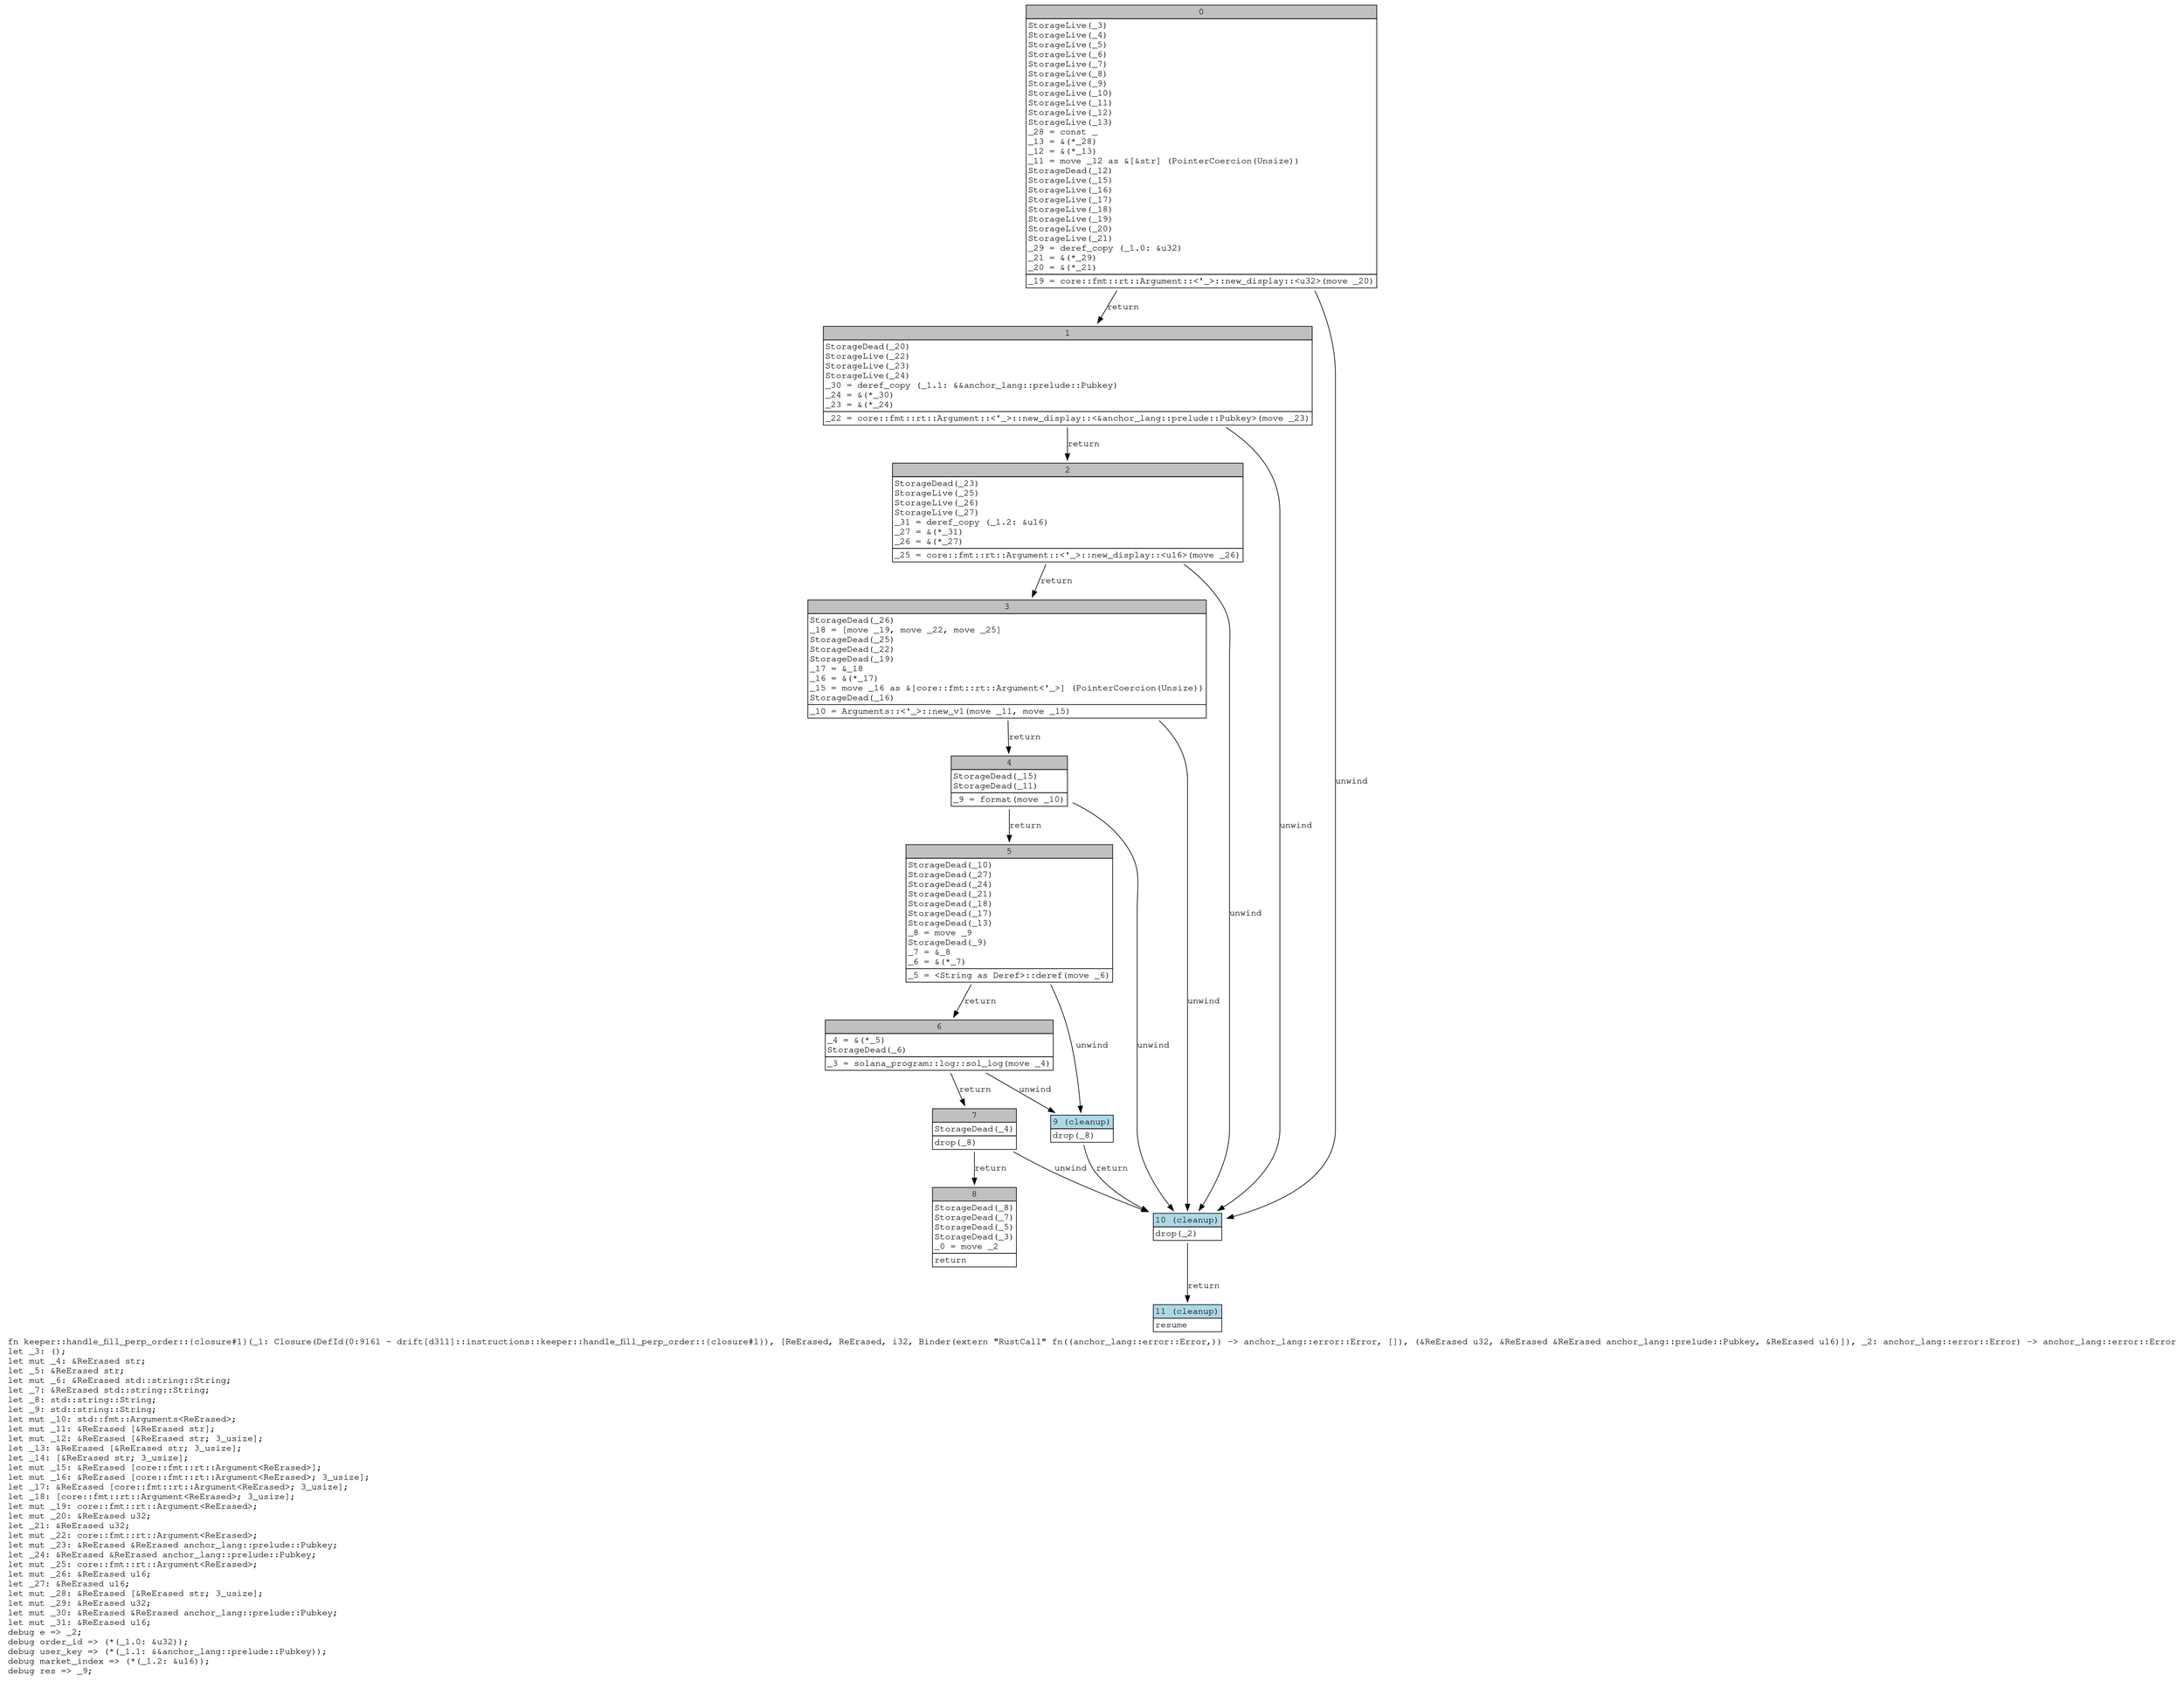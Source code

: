 digraph Mir_0_9161 {
    graph [fontname="Courier, monospace"];
    node [fontname="Courier, monospace"];
    edge [fontname="Courier, monospace"];
    label=<fn keeper::handle_fill_perp_order::{closure#1}(_1: Closure(DefId(0:9161 ~ drift[d311]::instructions::keeper::handle_fill_perp_order::{closure#1}), [ReErased, ReErased, i32, Binder(extern &quot;RustCall&quot; fn((anchor_lang::error::Error,)) -&gt; anchor_lang::error::Error, []), (&amp;ReErased u32, &amp;ReErased &amp;ReErased anchor_lang::prelude::Pubkey, &amp;ReErased u16)]), _2: anchor_lang::error::Error) -&gt; anchor_lang::error::Error<br align="left"/>let _3: ();<br align="left"/>let mut _4: &amp;ReErased str;<br align="left"/>let _5: &amp;ReErased str;<br align="left"/>let mut _6: &amp;ReErased std::string::String;<br align="left"/>let _7: &amp;ReErased std::string::String;<br align="left"/>let _8: std::string::String;<br align="left"/>let _9: std::string::String;<br align="left"/>let mut _10: std::fmt::Arguments&lt;ReErased&gt;;<br align="left"/>let mut _11: &amp;ReErased [&amp;ReErased str];<br align="left"/>let mut _12: &amp;ReErased [&amp;ReErased str; 3_usize];<br align="left"/>let _13: &amp;ReErased [&amp;ReErased str; 3_usize];<br align="left"/>let _14: [&amp;ReErased str; 3_usize];<br align="left"/>let mut _15: &amp;ReErased [core::fmt::rt::Argument&lt;ReErased&gt;];<br align="left"/>let mut _16: &amp;ReErased [core::fmt::rt::Argument&lt;ReErased&gt;; 3_usize];<br align="left"/>let _17: &amp;ReErased [core::fmt::rt::Argument&lt;ReErased&gt;; 3_usize];<br align="left"/>let _18: [core::fmt::rt::Argument&lt;ReErased&gt;; 3_usize];<br align="left"/>let mut _19: core::fmt::rt::Argument&lt;ReErased&gt;;<br align="left"/>let mut _20: &amp;ReErased u32;<br align="left"/>let _21: &amp;ReErased u32;<br align="left"/>let mut _22: core::fmt::rt::Argument&lt;ReErased&gt;;<br align="left"/>let mut _23: &amp;ReErased &amp;ReErased anchor_lang::prelude::Pubkey;<br align="left"/>let _24: &amp;ReErased &amp;ReErased anchor_lang::prelude::Pubkey;<br align="left"/>let mut _25: core::fmt::rt::Argument&lt;ReErased&gt;;<br align="left"/>let mut _26: &amp;ReErased u16;<br align="left"/>let _27: &amp;ReErased u16;<br align="left"/>let mut _28: &amp;ReErased [&amp;ReErased str; 3_usize];<br align="left"/>let mut _29: &amp;ReErased u32;<br align="left"/>let mut _30: &amp;ReErased &amp;ReErased anchor_lang::prelude::Pubkey;<br align="left"/>let mut _31: &amp;ReErased u16;<br align="left"/>debug e =&gt; _2;<br align="left"/>debug order_id =&gt; (*(_1.0: &amp;u32));<br align="left"/>debug user_key =&gt; (*(_1.1: &amp;&amp;anchor_lang::prelude::Pubkey));<br align="left"/>debug market_index =&gt; (*(_1.2: &amp;u16));<br align="left"/>debug res =&gt; _9;<br align="left"/>>;
    bb0__0_9161 [shape="none", label=<<table border="0" cellborder="1" cellspacing="0"><tr><td bgcolor="gray" align="center" colspan="1">0</td></tr><tr><td align="left" balign="left">StorageLive(_3)<br/>StorageLive(_4)<br/>StorageLive(_5)<br/>StorageLive(_6)<br/>StorageLive(_7)<br/>StorageLive(_8)<br/>StorageLive(_9)<br/>StorageLive(_10)<br/>StorageLive(_11)<br/>StorageLive(_12)<br/>StorageLive(_13)<br/>_28 = const _<br/>_13 = &amp;(*_28)<br/>_12 = &amp;(*_13)<br/>_11 = move _12 as &amp;[&amp;str] (PointerCoercion(Unsize))<br/>StorageDead(_12)<br/>StorageLive(_15)<br/>StorageLive(_16)<br/>StorageLive(_17)<br/>StorageLive(_18)<br/>StorageLive(_19)<br/>StorageLive(_20)<br/>StorageLive(_21)<br/>_29 = deref_copy (_1.0: &amp;u32)<br/>_21 = &amp;(*_29)<br/>_20 = &amp;(*_21)<br/></td></tr><tr><td align="left">_19 = core::fmt::rt::Argument::&lt;'_&gt;::new_display::&lt;u32&gt;(move _20)</td></tr></table>>];
    bb1__0_9161 [shape="none", label=<<table border="0" cellborder="1" cellspacing="0"><tr><td bgcolor="gray" align="center" colspan="1">1</td></tr><tr><td align="left" balign="left">StorageDead(_20)<br/>StorageLive(_22)<br/>StorageLive(_23)<br/>StorageLive(_24)<br/>_30 = deref_copy (_1.1: &amp;&amp;anchor_lang::prelude::Pubkey)<br/>_24 = &amp;(*_30)<br/>_23 = &amp;(*_24)<br/></td></tr><tr><td align="left">_22 = core::fmt::rt::Argument::&lt;'_&gt;::new_display::&lt;&amp;anchor_lang::prelude::Pubkey&gt;(move _23)</td></tr></table>>];
    bb2__0_9161 [shape="none", label=<<table border="0" cellborder="1" cellspacing="0"><tr><td bgcolor="gray" align="center" colspan="1">2</td></tr><tr><td align="left" balign="left">StorageDead(_23)<br/>StorageLive(_25)<br/>StorageLive(_26)<br/>StorageLive(_27)<br/>_31 = deref_copy (_1.2: &amp;u16)<br/>_27 = &amp;(*_31)<br/>_26 = &amp;(*_27)<br/></td></tr><tr><td align="left">_25 = core::fmt::rt::Argument::&lt;'_&gt;::new_display::&lt;u16&gt;(move _26)</td></tr></table>>];
    bb3__0_9161 [shape="none", label=<<table border="0" cellborder="1" cellspacing="0"><tr><td bgcolor="gray" align="center" colspan="1">3</td></tr><tr><td align="left" balign="left">StorageDead(_26)<br/>_18 = [move _19, move _22, move _25]<br/>StorageDead(_25)<br/>StorageDead(_22)<br/>StorageDead(_19)<br/>_17 = &amp;_18<br/>_16 = &amp;(*_17)<br/>_15 = move _16 as &amp;[core::fmt::rt::Argument&lt;'_&gt;] (PointerCoercion(Unsize))<br/>StorageDead(_16)<br/></td></tr><tr><td align="left">_10 = Arguments::&lt;'_&gt;::new_v1(move _11, move _15)</td></tr></table>>];
    bb4__0_9161 [shape="none", label=<<table border="0" cellborder="1" cellspacing="0"><tr><td bgcolor="gray" align="center" colspan="1">4</td></tr><tr><td align="left" balign="left">StorageDead(_15)<br/>StorageDead(_11)<br/></td></tr><tr><td align="left">_9 = format(move _10)</td></tr></table>>];
    bb5__0_9161 [shape="none", label=<<table border="0" cellborder="1" cellspacing="0"><tr><td bgcolor="gray" align="center" colspan="1">5</td></tr><tr><td align="left" balign="left">StorageDead(_10)<br/>StorageDead(_27)<br/>StorageDead(_24)<br/>StorageDead(_21)<br/>StorageDead(_18)<br/>StorageDead(_17)<br/>StorageDead(_13)<br/>_8 = move _9<br/>StorageDead(_9)<br/>_7 = &amp;_8<br/>_6 = &amp;(*_7)<br/></td></tr><tr><td align="left">_5 = &lt;String as Deref&gt;::deref(move _6)</td></tr></table>>];
    bb6__0_9161 [shape="none", label=<<table border="0" cellborder="1" cellspacing="0"><tr><td bgcolor="gray" align="center" colspan="1">6</td></tr><tr><td align="left" balign="left">_4 = &amp;(*_5)<br/>StorageDead(_6)<br/></td></tr><tr><td align="left">_3 = solana_program::log::sol_log(move _4)</td></tr></table>>];
    bb7__0_9161 [shape="none", label=<<table border="0" cellborder="1" cellspacing="0"><tr><td bgcolor="gray" align="center" colspan="1">7</td></tr><tr><td align="left" balign="left">StorageDead(_4)<br/></td></tr><tr><td align="left">drop(_8)</td></tr></table>>];
    bb8__0_9161 [shape="none", label=<<table border="0" cellborder="1" cellspacing="0"><tr><td bgcolor="gray" align="center" colspan="1">8</td></tr><tr><td align="left" balign="left">StorageDead(_8)<br/>StorageDead(_7)<br/>StorageDead(_5)<br/>StorageDead(_3)<br/>_0 = move _2<br/></td></tr><tr><td align="left">return</td></tr></table>>];
    bb9__0_9161 [shape="none", label=<<table border="0" cellborder="1" cellspacing="0"><tr><td bgcolor="lightblue" align="center" colspan="1">9 (cleanup)</td></tr><tr><td align="left">drop(_8)</td></tr></table>>];
    bb10__0_9161 [shape="none", label=<<table border="0" cellborder="1" cellspacing="0"><tr><td bgcolor="lightblue" align="center" colspan="1">10 (cleanup)</td></tr><tr><td align="left">drop(_2)</td></tr></table>>];
    bb11__0_9161 [shape="none", label=<<table border="0" cellborder="1" cellspacing="0"><tr><td bgcolor="lightblue" align="center" colspan="1">11 (cleanup)</td></tr><tr><td align="left">resume</td></tr></table>>];
    bb0__0_9161 -> bb1__0_9161 [label="return"];
    bb0__0_9161 -> bb10__0_9161 [label="unwind"];
    bb1__0_9161 -> bb2__0_9161 [label="return"];
    bb1__0_9161 -> bb10__0_9161 [label="unwind"];
    bb2__0_9161 -> bb3__0_9161 [label="return"];
    bb2__0_9161 -> bb10__0_9161 [label="unwind"];
    bb3__0_9161 -> bb4__0_9161 [label="return"];
    bb3__0_9161 -> bb10__0_9161 [label="unwind"];
    bb4__0_9161 -> bb5__0_9161 [label="return"];
    bb4__0_9161 -> bb10__0_9161 [label="unwind"];
    bb5__0_9161 -> bb6__0_9161 [label="return"];
    bb5__0_9161 -> bb9__0_9161 [label="unwind"];
    bb6__0_9161 -> bb7__0_9161 [label="return"];
    bb6__0_9161 -> bb9__0_9161 [label="unwind"];
    bb7__0_9161 -> bb8__0_9161 [label="return"];
    bb7__0_9161 -> bb10__0_9161 [label="unwind"];
    bb9__0_9161 -> bb10__0_9161 [label="return"];
    bb10__0_9161 -> bb11__0_9161 [label="return"];
}
